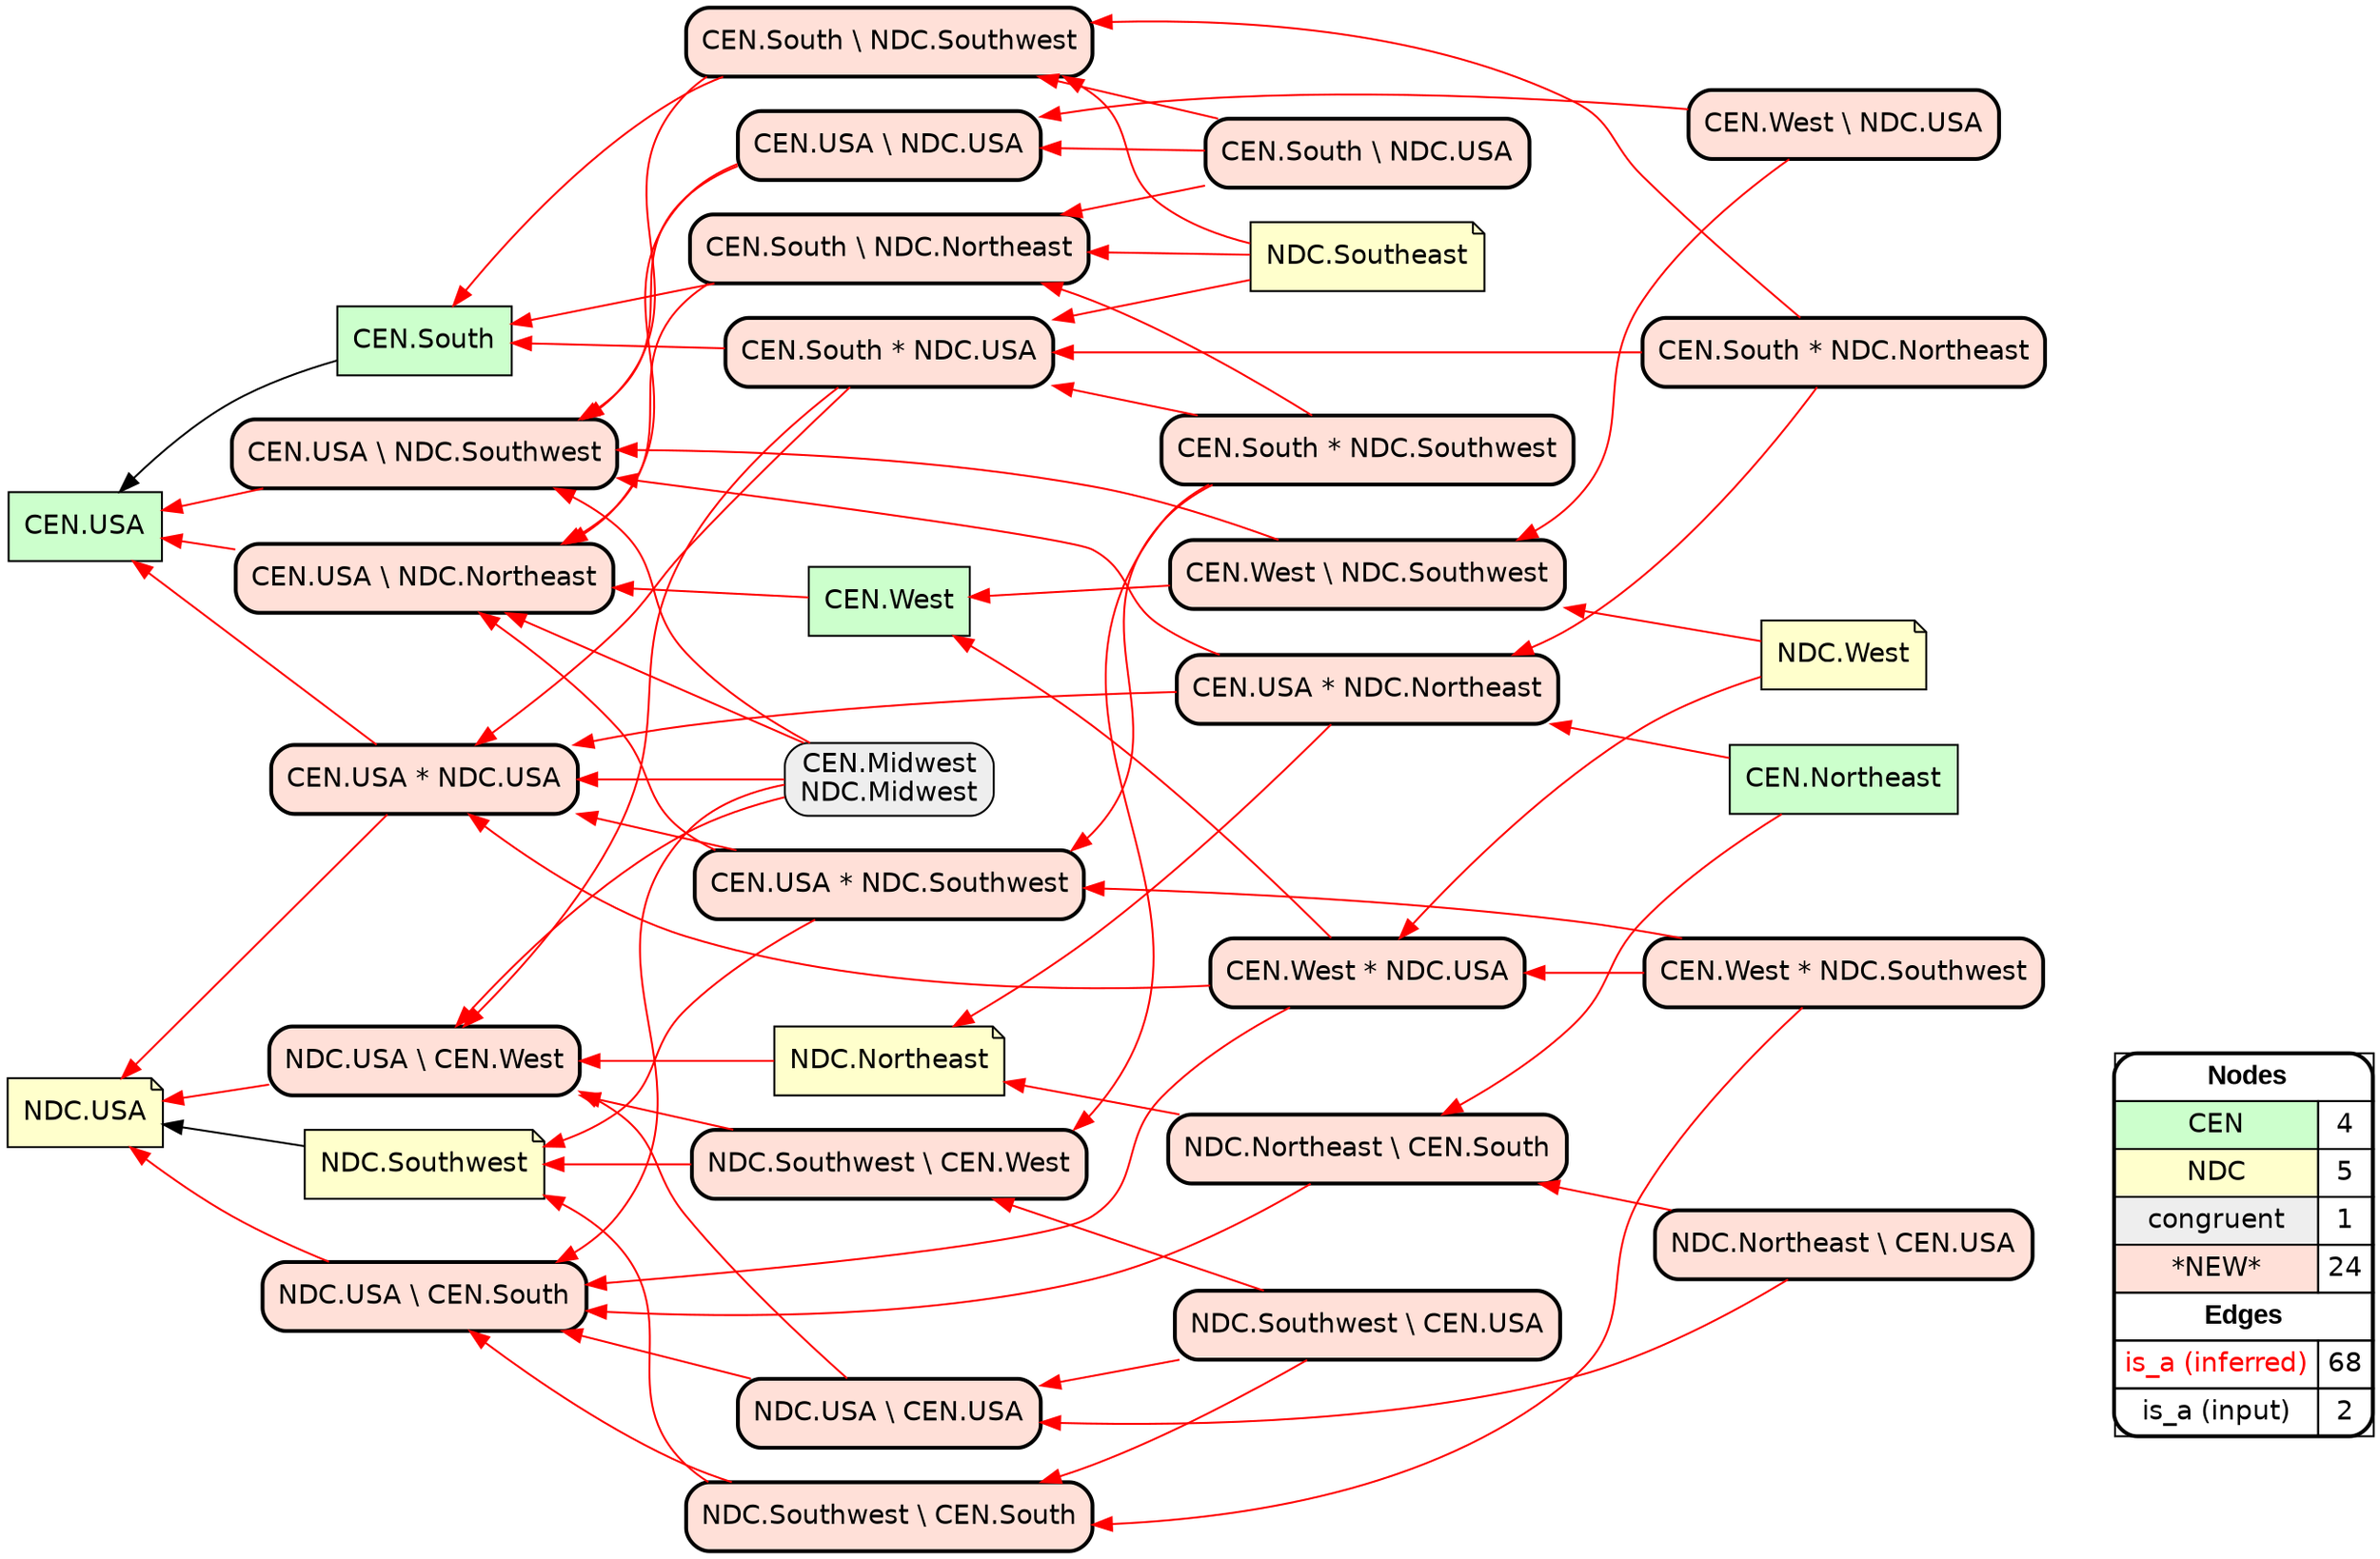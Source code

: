 digraph{
rankdir=RL
node[shape=box style=filled fillcolor="#CCFFCC" fontname="helvetica"] 
"CEN.USA"
"CEN.West"
"CEN.Northeast"
"CEN.South"
node[shape=note style=filled fillcolor="#FFFFCC" fontname="helvetica"] 
"NDC.West"
"NDC.Southeast"
"NDC.USA"
"NDC.Southwest"
"NDC.Northeast"
node[shape=box style="filled,rounded" fillcolor="#EEEEEE" fontname="helvetica"] 
"CEN.Midwest\nNDC.Midwest"
node[shape=box style="filled,rounded,bold" fillcolor="#FFE0D8" fontname="helvetica"] 
"NDC.USA \\ CEN.South"
"NDC.Southwest \\ CEN.USA"
"CEN.South \\ NDC.Southwest"
"CEN.South \\ NDC.Northeast"
"CEN.West * NDC.Southwest"
"CEN.USA \\ NDC.USA"
"CEN.South \\ NDC.USA"
"NDC.Southwest \\ CEN.West"
"CEN.USA \\ NDC.Southwest"
"CEN.USA \\ NDC.Northeast"
"CEN.USA * NDC.USA"
"NDC.USA \\ CEN.West"
"NDC.Northeast \\ CEN.South"
"CEN.USA * NDC.Northeast"
"NDC.USA \\ CEN.USA"
"CEN.West * NDC.USA"
"NDC.Southwest \\ CEN.South"
"CEN.USA * NDC.Southwest"
"CEN.South * NDC.USA"
"CEN.South * NDC.Southwest"
"CEN.West \\ NDC.Southwest"
"CEN.South * NDC.Northeast"
"NDC.Northeast \\ CEN.USA"
"CEN.West \\ NDC.USA"
edge[arrowhead=normal style=dotted color="#000000" constraint=true penwidth=1]
edge[arrowhead=normal style=solid color="#FF0000" constraint=true penwidth=1]
"CEN.West * NDC.USA" -> "NDC.USA \\ CEN.South"
"CEN.USA * NDC.Southwest" -> "NDC.Southwest"
"CEN.South \\ NDC.Southwest" -> "CEN.USA \\ NDC.Southwest"
"CEN.USA * NDC.Northeast" -> "NDC.Northeast"
"NDC.Northeast \\ CEN.USA" -> "NDC.Northeast \\ CEN.South"
"CEN.USA \\ NDC.USA" -> "CEN.USA \\ NDC.Southwest"
"CEN.West * NDC.USA" -> "CEN.USA * NDC.USA"
"CEN.South * NDC.Southwest" -> "NDC.Southwest \\ CEN.West"
"CEN.South * NDC.Northeast" -> "CEN.USA * NDC.Northeast"
"CEN.USA * NDC.USA" -> "NDC.USA"
"CEN.Northeast" -> "CEN.USA * NDC.Northeast"
"NDC.West" -> "CEN.West \\ NDC.Southwest"
"CEN.South * NDC.USA" -> "CEN.USA * NDC.USA"
"CEN.West \\ NDC.USA" -> "CEN.West \\ NDC.Southwest"
"CEN.West" -> "CEN.USA \\ NDC.Northeast"
"CEN.South * NDC.Southwest" -> "CEN.USA * NDC.Southwest"
"NDC.Southeast" -> "CEN.South * NDC.USA"
"CEN.West \\ NDC.Southwest" -> "CEN.USA \\ NDC.Southwest"
"CEN.South * NDC.Northeast" -> "CEN.South * NDC.USA"
"CEN.USA \\ NDC.Southwest" -> "CEN.USA"
"NDC.Northeast \\ CEN.South" -> "NDC.Northeast"
"CEN.USA * NDC.USA" -> "CEN.USA"
"NDC.Southwest \\ CEN.South" -> "NDC.USA \\ CEN.South"
"NDC.West" -> "CEN.West * NDC.USA"
"NDC.Southwest \\ CEN.USA" -> "NDC.Southwest \\ CEN.South"
"CEN.South * NDC.Southwest" -> "CEN.South * NDC.USA"
"CEN.South * NDC.USA" -> "CEN.South"
"CEN.USA * NDC.Northeast" -> "CEN.USA * NDC.USA"
"CEN.West * NDC.Southwest" -> "CEN.USA * NDC.Southwest"
"CEN.Midwest\nNDC.Midwest" -> "CEN.USA * NDC.USA"
"NDC.Southeast" -> "CEN.South \\ NDC.Northeast"
"CEN.USA * NDC.Northeast" -> "CEN.USA \\ NDC.Southwest"
"CEN.South \\ NDC.USA" -> "CEN.South \\ NDC.Southwest"
"NDC.Southwest \\ CEN.USA" -> "NDC.Southwest \\ CEN.West"
"NDC.Northeast \\ CEN.South" -> "NDC.USA \\ CEN.South"
"CEN.South \\ NDC.USA" -> "CEN.USA \\ NDC.USA"
"CEN.South * NDC.Southwest" -> "CEN.South \\ NDC.Northeast"
"NDC.USA \\ CEN.USA" -> "NDC.USA \\ CEN.South"
"NDC.Northeast \\ CEN.USA" -> "NDC.USA \\ CEN.USA"
"CEN.South * NDC.USA" -> "NDC.USA \\ CEN.West"
"CEN.South \\ NDC.Southwest" -> "CEN.South"
"CEN.West * NDC.Southwest" -> "CEN.West * NDC.USA"
"CEN.West \\ NDC.Southwest" -> "CEN.West"
"CEN.South \\ NDC.Northeast" -> "CEN.South"
"NDC.Southeast" -> "CEN.South \\ NDC.Southwest"
"NDC.Southwest \\ CEN.West" -> "NDC.Southwest"
"CEN.West \\ NDC.USA" -> "CEN.USA \\ NDC.USA"
"CEN.Midwest\nNDC.Midwest" -> "NDC.USA \\ CEN.South"
"CEN.USA \\ NDC.USA" -> "CEN.USA \\ NDC.Northeast"
"NDC.USA \\ CEN.USA" -> "NDC.USA \\ CEN.West"
"CEN.USA * NDC.Southwest" -> "CEN.USA * NDC.USA"
"NDC.USA \\ CEN.South" -> "NDC.USA"
"NDC.Southwest \\ CEN.USA" -> "NDC.USA \\ CEN.USA"
"CEN.West * NDC.Southwest" -> "NDC.Southwest \\ CEN.South"
"CEN.USA \\ NDC.Northeast" -> "CEN.USA"
"NDC.Southwest \\ CEN.West" -> "NDC.USA \\ CEN.West"
"NDC.USA \\ CEN.West" -> "NDC.USA"
"CEN.Midwest\nNDC.Midwest" -> "CEN.USA \\ NDC.Northeast"
"CEN.West * NDC.USA" -> "CEN.West"
"NDC.Southwest \\ CEN.South" -> "NDC.Southwest"
"CEN.South \\ NDC.Northeast" -> "CEN.USA \\ NDC.Northeast"
"CEN.USA * NDC.Southwest" -> "CEN.USA \\ NDC.Northeast"
"CEN.Northeast" -> "NDC.Northeast \\ CEN.South"
"NDC.Northeast" -> "NDC.USA \\ CEN.West"
"CEN.Midwest\nNDC.Midwest" -> "CEN.USA \\ NDC.Southwest"
"CEN.South * NDC.Northeast" -> "CEN.South \\ NDC.Southwest"
"CEN.South \\ NDC.USA" -> "CEN.South \\ NDC.Northeast"
"CEN.Midwest\nNDC.Midwest" -> "NDC.USA \\ CEN.West"
edge[arrowhead=normal style=solid color="#000000" constraint=true penwidth=1]
"CEN.South" -> "CEN.USA"
"NDC.Southwest" -> "NDC.USA"
node[shape=box] 
{rank=source Legend [fillcolor= white margin=0 label=< 
 <TABLE BORDER="0" CELLBORDER="1" CELLSPACING="0" CELLPADDING="4"> 
<TR> <TD COLSPAN="2"><font face="Arial Black"> Nodes</font></TD> </TR> 
<TR> 
 <TD bgcolor="#CCFFCC" fontname="helvetica">CEN</TD> 
 <TD>4</TD> 
 </TR> 
<TR> 
 <TD bgcolor="#FFFFCC" fontname="helvetica">NDC</TD> 
 <TD>5</TD> 
 </TR> 
<TR> 
 <TD bgcolor="#EEEEEE" fontname="helvetica">congruent</TD> 
 <TD>1</TD> 
 </TR> 
<TR> 
 <TD bgcolor="#FFE0D8" fontname="helvetica">*NEW*</TD> 
 <TD>24</TD> 
 </TR> 
<TR> <TD COLSPAN="2"><font face = "Arial Black"> Edges </font></TD> </TR> 
<TR> 
 <TD><font color ="#FF0000">is_a (inferred)</font></TD><TD>68</TD>
</TR>
<TR> 
 <TD><font color ="#000000">is_a (input)</font></TD><TD>2</TD>
</TR>
</TABLE> 
 >] } 
}